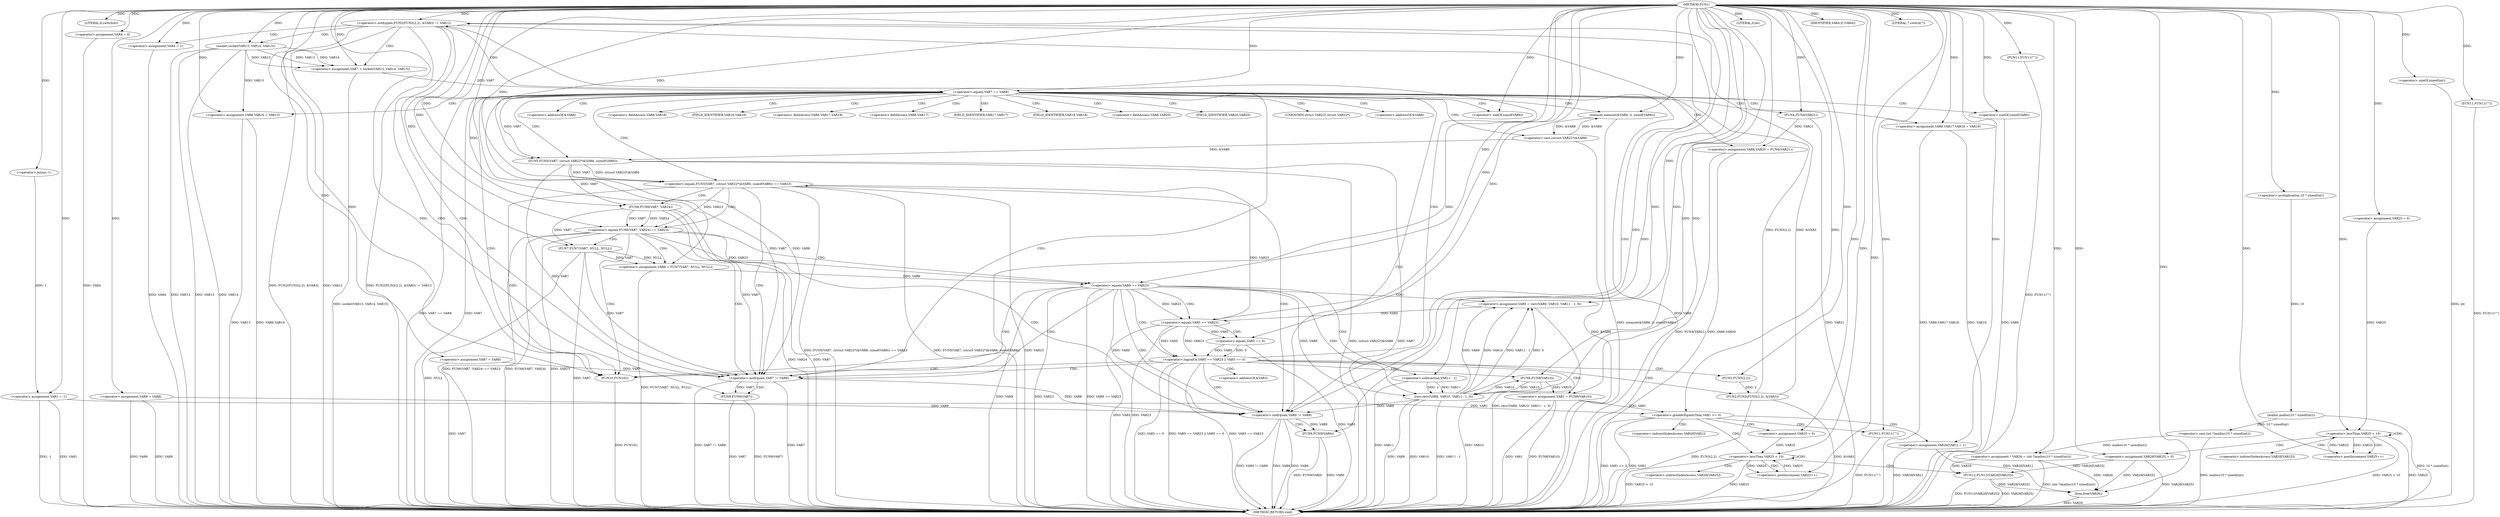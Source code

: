 digraph FUN1 {  
"1000100" [label = "(METHOD,FUN1)" ]
"1000326" [label = "(METHOD_RETURN,void)" ]
"1000103" [label = "(<operator>.assignment,VAR1 = -1)" ]
"1000105" [label = "(<operator>.minus,-1)" ]
"1000108" [label = "(LITERAL,6,switch(6))" ]
"1000114" [label = "(<operator>.assignment,VAR4 = 0)" ]
"1000120" [label = "(<operator>.assignment,VAR7 = VAR8)" ]
"1000124" [label = "(<operator>.assignment,VAR9 = VAR8)" ]
"1000131" [label = "(<operator>.notEquals,FUN2(FUN3(2,2), &VAR3) != VAR12)" ]
"1000132" [label = "(FUN2,FUN2(FUN3(2,2), &VAR3))" ]
"1000133" [label = "(FUN3,FUN3(2,2))" ]
"1000141" [label = "(<operator>.assignment,VAR4 = 1)" ]
"1000144" [label = "(<operator>.assignment,VAR7 = socket(VAR13, VAR14, VAR15))" ]
"1000146" [label = "(socket,socket(VAR13, VAR14, VAR15))" ]
"1000151" [label = "(<operator>.equals,VAR7 == VAR8)" ]
"1000156" [label = "(memset,memset(&VAR6, 0, sizeof(VAR6)))" ]
"1000160" [label = "(<operator>.sizeOf,sizeof(VAR6))" ]
"1000162" [label = "(<operator>.assignment,VAR6.VAR16 = VAR13)" ]
"1000167" [label = "(<operator>.assignment,VAR6.VAR17.VAR18 = VAR19)" ]
"1000174" [label = "(<operator>.assignment,VAR6.VAR20 = FUN4(VAR21))" ]
"1000178" [label = "(FUN4,FUN4(VAR21))" ]
"1000181" [label = "(<operator>.equals,FUN5(VAR7, (struct VAR22*)&VAR6, sizeof(VAR6)) == VAR23)" ]
"1000182" [label = "(FUN5,FUN5(VAR7, (struct VAR22*)&VAR6, sizeof(VAR6)))" ]
"1000184" [label = "(<operator>.cast,(struct VAR22*)&VAR6)" ]
"1000188" [label = "(<operator>.sizeOf,sizeof(VAR6))" ]
"1000194" [label = "(<operator>.equals,FUN6(VAR7, VAR24) == VAR23)" ]
"1000195" [label = "(FUN6,FUN6(VAR7, VAR24))" ]
"1000201" [label = "(<operator>.assignment,VAR9 = FUN7(VAR7, NULL, NULL))" ]
"1000203" [label = "(FUN7,FUN7(VAR7, NULL, NULL))" ]
"1000208" [label = "(<operator>.equals,VAR9 == VAR23)" ]
"1000213" [label = "(<operator>.assignment,VAR5 = recv(VAR9, VAR10, VAR11 - 1, 0))" ]
"1000215" [label = "(recv,recv(VAR9, VAR10, VAR11 - 1, 0))" ]
"1000218" [label = "(<operator>.subtraction,VAR11 - 1)" ]
"1000223" [label = "(<operator>.logicalOr,VAR5 == VAR23 || VAR5 == 0)" ]
"1000224" [label = "(<operator>.equals,VAR5 == VAR23)" ]
"1000227" [label = "(<operator>.equals,VAR5 == 0)" ]
"1000232" [label = "(<operator>.assignment,VAR1 = FUN8(VAR10))" ]
"1000234" [label = "(FUN8,FUN8(VAR10))" ]
"1000236" [label = "(LITERAL,0,do)" ]
"1000238" [label = "(<operator>.notEquals,VAR7 != VAR8)" ]
"1000242" [label = "(FUN9,FUN9(VAR7))" ]
"1000245" [label = "(<operator>.notEquals,VAR9 != VAR8)" ]
"1000249" [label = "(FUN9,FUN9(VAR9))" ]
"1000252" [label = "(IDENTIFIER,VAR4,if (VAR4))" ]
"1000254" [label = "(FUN10,FUN10())" ]
"1000257" [label = "(FUN11,FUN11(\"\"))" ]
"1000261" [label = "(LITERAL,7,switch(7))" ]
"1000267" [label = "(<operator>.assignment,* VAR26 = (int *)malloc(10 * sizeof(int)))" ]
"1000269" [label = "(<operator>.cast,(int *)malloc(10 * sizeof(int)))" ]
"1000271" [label = "(malloc,malloc(10 * sizeof(int)))" ]
"1000272" [label = "(<operator>.multiplication,10 * sizeof(int))" ]
"1000274" [label = "(<operator>.sizeOf,sizeof(int))" ]
"1000277" [label = "(<operator>.assignment,VAR25 = 0)" ]
"1000280" [label = "(<operator>.lessThan,VAR25 < 10)" ]
"1000283" [label = "(<operator>.postIncrement,VAR25++)" ]
"1000286" [label = "(<operator>.assignment,VAR26[VAR25] = 0)" ]
"1000292" [label = "(<operator>.greaterEqualsThan,VAR1 >= 0)" ]
"1000296" [label = "(<operator>.assignment,VAR26[VAR1] = 1)" ]
"1000302" [label = "(<operator>.assignment,VAR25 = 0)" ]
"1000305" [label = "(<operator>.lessThan,VAR25 < 10)" ]
"1000308" [label = "(<operator>.postIncrement,VAR25++)" ]
"1000311" [label = "(FUN12,FUN12(VAR26[VAR25]))" ]
"1000317" [label = "(FUN11,FUN11(\"\"))" ]
"1000319" [label = "(free,free(VAR26))" ]
"1000323" [label = "(FUN11,FUN11(\"\"))" ]
"1000136" [label = "(<operator>.addressOf,&VAR3)" ]
"1000157" [label = "(<operator>.addressOf,&VAR6)" ]
"1000163" [label = "(<operator>.fieldAccess,VAR6.VAR16)" ]
"1000165" [label = "(FIELD_IDENTIFIER,VAR16,VAR16)" ]
"1000168" [label = "(<operator>.fieldAccess,VAR6.VAR17.VAR18)" ]
"1000169" [label = "(<operator>.fieldAccess,VAR6.VAR17)" ]
"1000171" [label = "(FIELD_IDENTIFIER,VAR17,VAR17)" ]
"1000172" [label = "(FIELD_IDENTIFIER,VAR18,VAR18)" ]
"1000175" [label = "(<operator>.fieldAccess,VAR6.VAR20)" ]
"1000177" [label = "(FIELD_IDENTIFIER,VAR20,VAR20)" ]
"1000185" [label = "(UNKNOWN,struct VAR22*,struct VAR22*)" ]
"1000186" [label = "(<operator>.addressOf,&VAR6)" ]
"1000287" [label = "(<operator>.indirectIndexAccess,VAR26[VAR25])" ]
"1000297" [label = "(<operator>.indirectIndexAccess,VAR26[VAR1])" ]
"1000312" [label = "(<operator>.indirectIndexAccess,VAR26[VAR25])" ]
  "1000181" -> "1000326"  [ label = "DDG: FUN5(VAR7, (struct VAR22*)&VAR6, sizeof(VAR6)) == VAR23"] 
  "1000151" -> "1000326"  [ label = "DDG: VAR8"] 
  "1000132" -> "1000326"  [ label = "DDG: FUN3(2,2)"] 
  "1000296" -> "1000326"  [ label = "DDG: VAR26[VAR1]"] 
  "1000181" -> "1000326"  [ label = "DDG: FUN5(VAR7, (struct VAR22*)&VAR6, sizeof(VAR6))"] 
  "1000174" -> "1000326"  [ label = "DDG: FUN4(VAR21)"] 
  "1000167" -> "1000326"  [ label = "DDG: VAR6.VAR17.VAR18"] 
  "1000184" -> "1000326"  [ label = "DDG: &VAR6"] 
  "1000124" -> "1000326"  [ label = "DDG: VAR8"] 
  "1000311" -> "1000326"  [ label = "DDG: VAR26[VAR25]"] 
  "1000141" -> "1000326"  [ label = "DDG: VAR4"] 
  "1000224" -> "1000326"  [ label = "DDG: VAR5"] 
  "1000124" -> "1000326"  [ label = "DDG: VAR9"] 
  "1000194" -> "1000326"  [ label = "DDG: FUN6(VAR7, VAR24) == VAR23"] 
  "1000223" -> "1000326"  [ label = "DDG: VAR5 == 0"] 
  "1000292" -> "1000326"  [ label = "DDG: VAR1 >= 0"] 
  "1000223" -> "1000326"  [ label = "DDG: VAR5 == VAR23 || VAR5 == 0"] 
  "1000208" -> "1000326"  [ label = "DDG: VAR9"] 
  "1000208" -> "1000326"  [ label = "DDG: VAR23"] 
  "1000151" -> "1000326"  [ label = "DDG: VAR7 == VAR8"] 
  "1000232" -> "1000326"  [ label = "DDG: VAR1"] 
  "1000238" -> "1000326"  [ label = "DDG: VAR7"] 
  "1000274" -> "1000326"  [ label = "DDG: int"] 
  "1000234" -> "1000326"  [ label = "DDG: VAR10"] 
  "1000280" -> "1000326"  [ label = "DDG: VAR25 < 10"] 
  "1000181" -> "1000326"  [ label = "DDG: VAR23"] 
  "1000292" -> "1000326"  [ label = "DDG: VAR1"] 
  "1000215" -> "1000326"  [ label = "DDG: VAR9"] 
  "1000286" -> "1000326"  [ label = "DDG: VAR26[VAR25]"] 
  "1000178" -> "1000326"  [ label = "DDG: VAR21"] 
  "1000103" -> "1000326"  [ label = "DDG: VAR1"] 
  "1000103" -> "1000326"  [ label = "DDG: -1"] 
  "1000224" -> "1000326"  [ label = "DDG: VAR23"] 
  "1000218" -> "1000326"  [ label = "DDG: VAR11"] 
  "1000215" -> "1000326"  [ label = "DDG: VAR10"] 
  "1000311" -> "1000326"  [ label = "DDG: FUN12(VAR26[VAR25])"] 
  "1000227" -> "1000326"  [ label = "DDG: VAR5"] 
  "1000254" -> "1000326"  [ label = "DDG: FUN10()"] 
  "1000188" -> "1000326"  [ label = "DDG: VAR6"] 
  "1000238" -> "1000326"  [ label = "DDG: VAR7 != VAR8"] 
  "1000305" -> "1000326"  [ label = "DDG: VAR25 < 10"] 
  "1000203" -> "1000326"  [ label = "DDG: NULL"] 
  "1000131" -> "1000326"  [ label = "DDG: FUN2(FUN3(2,2), &VAR3)"] 
  "1000194" -> "1000326"  [ label = "DDG: FUN6(VAR7, VAR24)"] 
  "1000182" -> "1000326"  [ label = "DDG: (struct VAR22*)&VAR6"] 
  "1000151" -> "1000326"  [ label = "DDG: VAR7"] 
  "1000267" -> "1000326"  [ label = "DDG: (int *)malloc(10 * sizeof(int))"] 
  "1000162" -> "1000326"  [ label = "DDG: VAR13"] 
  "1000120" -> "1000326"  [ label = "DDG: VAR7"] 
  "1000215" -> "1000326"  [ label = "DDG: VAR11 - 1"] 
  "1000201" -> "1000326"  [ label = "DDG: FUN7(VAR7, NULL, NULL)"] 
  "1000114" -> "1000326"  [ label = "DDG: VAR4"] 
  "1000208" -> "1000326"  [ label = "DDG: VAR9 == VAR23"] 
  "1000146" -> "1000326"  [ label = "DDG: VAR15"] 
  "1000305" -> "1000326"  [ label = "DDG: VAR25"] 
  "1000146" -> "1000326"  [ label = "DDG: VAR14"] 
  "1000195" -> "1000326"  [ label = "DDG: VAR24"] 
  "1000280" -> "1000326"  [ label = "DDG: VAR25"] 
  "1000167" -> "1000326"  [ label = "DDG: VAR19"] 
  "1000232" -> "1000326"  [ label = "DDG: FUN8(VAR10)"] 
  "1000132" -> "1000326"  [ label = "DDG: &VAR3"] 
  "1000242" -> "1000326"  [ label = "DDG: FUN9(VAR7)"] 
  "1000213" -> "1000326"  [ label = "DDG: recv(VAR9, VAR10, VAR11 - 1, 0)"] 
  "1000323" -> "1000326"  [ label = "DDG: FUN11(\"\")"] 
  "1000257" -> "1000326"  [ label = "DDG: FUN11(\"\")"] 
  "1000156" -> "1000326"  [ label = "DDG: memset(&VAR6, 0, sizeof(VAR6))"] 
  "1000249" -> "1000326"  [ label = "DDG: VAR9"] 
  "1000271" -> "1000326"  [ label = "DDG: 10 * sizeof(int)"] 
  "1000131" -> "1000326"  [ label = "DDG: VAR12"] 
  "1000319" -> "1000326"  [ label = "DDG: VAR26"] 
  "1000245" -> "1000326"  [ label = "DDG: VAR9 != VAR8"] 
  "1000162" -> "1000326"  [ label = "DDG: VAR6.VAR16"] 
  "1000195" -> "1000326"  [ label = "DDG: VAR7"] 
  "1000245" -> "1000326"  [ label = "DDG: VAR9"] 
  "1000144" -> "1000326"  [ label = "DDG: socket(VAR13, VAR14, VAR15)"] 
  "1000146" -> "1000326"  [ label = "DDG: VAR13"] 
  "1000269" -> "1000326"  [ label = "DDG: malloc(10 * sizeof(int))"] 
  "1000182" -> "1000326"  [ label = "DDG: VAR7"] 
  "1000242" -> "1000326"  [ label = "DDG: VAR7"] 
  "1000174" -> "1000326"  [ label = "DDG: VAR6.VAR20"] 
  "1000245" -> "1000326"  [ label = "DDG: VAR8"] 
  "1000249" -> "1000326"  [ label = "DDG: FUN9(VAR9)"] 
  "1000223" -> "1000326"  [ label = "DDG: VAR5 == VAR23"] 
  "1000131" -> "1000326"  [ label = "DDG: FUN2(FUN3(2,2), &VAR3) != VAR12"] 
  "1000203" -> "1000326"  [ label = "DDG: VAR7"] 
  "1000194" -> "1000326"  [ label = "DDG: VAR23"] 
  "1000317" -> "1000326"  [ label = "DDG: FUN11(\"\")"] 
  "1000105" -> "1000103"  [ label = "DDG: 1"] 
  "1000100" -> "1000103"  [ label = "DDG: "] 
  "1000100" -> "1000105"  [ label = "DDG: "] 
  "1000100" -> "1000108"  [ label = "DDG: "] 
  "1000100" -> "1000114"  [ label = "DDG: "] 
  "1000100" -> "1000120"  [ label = "DDG: "] 
  "1000100" -> "1000124"  [ label = "DDG: "] 
  "1000132" -> "1000131"  [ label = "DDG: FUN3(2,2)"] 
  "1000132" -> "1000131"  [ label = "DDG: &VAR3"] 
  "1000133" -> "1000132"  [ label = "DDG: 2"] 
  "1000100" -> "1000133"  [ label = "DDG: "] 
  "1000100" -> "1000131"  [ label = "DDG: "] 
  "1000100" -> "1000141"  [ label = "DDG: "] 
  "1000146" -> "1000144"  [ label = "DDG: VAR13"] 
  "1000146" -> "1000144"  [ label = "DDG: VAR14"] 
  "1000146" -> "1000144"  [ label = "DDG: VAR15"] 
  "1000100" -> "1000144"  [ label = "DDG: "] 
  "1000100" -> "1000146"  [ label = "DDG: "] 
  "1000144" -> "1000151"  [ label = "DDG: VAR7"] 
  "1000100" -> "1000151"  [ label = "DDG: "] 
  "1000184" -> "1000156"  [ label = "DDG: &VAR6"] 
  "1000100" -> "1000156"  [ label = "DDG: "] 
  "1000100" -> "1000160"  [ label = "DDG: "] 
  "1000146" -> "1000162"  [ label = "DDG: VAR13"] 
  "1000100" -> "1000162"  [ label = "DDG: "] 
  "1000100" -> "1000167"  [ label = "DDG: "] 
  "1000178" -> "1000174"  [ label = "DDG: VAR21"] 
  "1000100" -> "1000178"  [ label = "DDG: "] 
  "1000182" -> "1000181"  [ label = "DDG: VAR7"] 
  "1000182" -> "1000181"  [ label = "DDG: (struct VAR22*)&VAR6"] 
  "1000151" -> "1000182"  [ label = "DDG: VAR7"] 
  "1000100" -> "1000182"  [ label = "DDG: "] 
  "1000184" -> "1000182"  [ label = "DDG: &VAR6"] 
  "1000156" -> "1000184"  [ label = "DDG: &VAR6"] 
  "1000100" -> "1000188"  [ label = "DDG: "] 
  "1000224" -> "1000181"  [ label = "DDG: VAR23"] 
  "1000100" -> "1000181"  [ label = "DDG: "] 
  "1000195" -> "1000194"  [ label = "DDG: VAR7"] 
  "1000195" -> "1000194"  [ label = "DDG: VAR24"] 
  "1000182" -> "1000195"  [ label = "DDG: VAR7"] 
  "1000100" -> "1000195"  [ label = "DDG: "] 
  "1000181" -> "1000194"  [ label = "DDG: VAR23"] 
  "1000100" -> "1000194"  [ label = "DDG: "] 
  "1000203" -> "1000201"  [ label = "DDG: VAR7"] 
  "1000203" -> "1000201"  [ label = "DDG: NULL"] 
  "1000100" -> "1000201"  [ label = "DDG: "] 
  "1000195" -> "1000203"  [ label = "DDG: VAR7"] 
  "1000100" -> "1000203"  [ label = "DDG: "] 
  "1000201" -> "1000208"  [ label = "DDG: VAR9"] 
  "1000100" -> "1000208"  [ label = "DDG: "] 
  "1000194" -> "1000208"  [ label = "DDG: VAR23"] 
  "1000215" -> "1000213"  [ label = "DDG: VAR9"] 
  "1000215" -> "1000213"  [ label = "DDG: VAR10"] 
  "1000215" -> "1000213"  [ label = "DDG: VAR11 - 1"] 
  "1000215" -> "1000213"  [ label = "DDG: 0"] 
  "1000100" -> "1000213"  [ label = "DDG: "] 
  "1000208" -> "1000215"  [ label = "DDG: VAR9"] 
  "1000100" -> "1000215"  [ label = "DDG: "] 
  "1000234" -> "1000215"  [ label = "DDG: VAR10"] 
  "1000218" -> "1000215"  [ label = "DDG: VAR11"] 
  "1000218" -> "1000215"  [ label = "DDG: 1"] 
  "1000100" -> "1000218"  [ label = "DDG: "] 
  "1000224" -> "1000223"  [ label = "DDG: VAR5"] 
  "1000224" -> "1000223"  [ label = "DDG: VAR23"] 
  "1000213" -> "1000224"  [ label = "DDG: VAR5"] 
  "1000100" -> "1000224"  [ label = "DDG: "] 
  "1000208" -> "1000224"  [ label = "DDG: VAR23"] 
  "1000227" -> "1000223"  [ label = "DDG: VAR5"] 
  "1000227" -> "1000223"  [ label = "DDG: 0"] 
  "1000224" -> "1000227"  [ label = "DDG: VAR5"] 
  "1000100" -> "1000227"  [ label = "DDG: "] 
  "1000234" -> "1000232"  [ label = "DDG: VAR10"] 
  "1000100" -> "1000232"  [ label = "DDG: "] 
  "1000215" -> "1000234"  [ label = "DDG: VAR10"] 
  "1000100" -> "1000234"  [ label = "DDG: "] 
  "1000100" -> "1000236"  [ label = "DDG: "] 
  "1000151" -> "1000238"  [ label = "DDG: VAR7"] 
  "1000120" -> "1000238"  [ label = "DDG: VAR7"] 
  "1000195" -> "1000238"  [ label = "DDG: VAR7"] 
  "1000182" -> "1000238"  [ label = "DDG: VAR7"] 
  "1000203" -> "1000238"  [ label = "DDG: VAR7"] 
  "1000100" -> "1000238"  [ label = "DDG: "] 
  "1000151" -> "1000238"  [ label = "DDG: VAR8"] 
  "1000238" -> "1000242"  [ label = "DDG: VAR7"] 
  "1000100" -> "1000242"  [ label = "DDG: "] 
  "1000124" -> "1000245"  [ label = "DDG: VAR9"] 
  "1000208" -> "1000245"  [ label = "DDG: VAR9"] 
  "1000215" -> "1000245"  [ label = "DDG: VAR9"] 
  "1000100" -> "1000245"  [ label = "DDG: "] 
  "1000238" -> "1000245"  [ label = "DDG: VAR8"] 
  "1000245" -> "1000249"  [ label = "DDG: VAR9"] 
  "1000100" -> "1000249"  [ label = "DDG: "] 
  "1000100" -> "1000252"  [ label = "DDG: "] 
  "1000100" -> "1000254"  [ label = "DDG: "] 
  "1000100" -> "1000257"  [ label = "DDG: "] 
  "1000100" -> "1000261"  [ label = "DDG: "] 
  "1000269" -> "1000267"  [ label = "DDG: malloc(10 * sizeof(int))"] 
  "1000100" -> "1000267"  [ label = "DDG: "] 
  "1000271" -> "1000269"  [ label = "DDG: 10 * sizeof(int)"] 
  "1000272" -> "1000271"  [ label = "DDG: 10"] 
  "1000100" -> "1000272"  [ label = "DDG: "] 
  "1000100" -> "1000274"  [ label = "DDG: "] 
  "1000100" -> "1000277"  [ label = "DDG: "] 
  "1000283" -> "1000280"  [ label = "DDG: VAR25"] 
  "1000277" -> "1000280"  [ label = "DDG: VAR25"] 
  "1000100" -> "1000280"  [ label = "DDG: "] 
  "1000280" -> "1000283"  [ label = "DDG: VAR25"] 
  "1000100" -> "1000283"  [ label = "DDG: "] 
  "1000100" -> "1000286"  [ label = "DDG: "] 
  "1000232" -> "1000292"  [ label = "DDG: VAR1"] 
  "1000103" -> "1000292"  [ label = "DDG: VAR1"] 
  "1000100" -> "1000292"  [ label = "DDG: "] 
  "1000100" -> "1000296"  [ label = "DDG: "] 
  "1000100" -> "1000302"  [ label = "DDG: "] 
  "1000308" -> "1000305"  [ label = "DDG: VAR25"] 
  "1000302" -> "1000305"  [ label = "DDG: VAR25"] 
  "1000100" -> "1000305"  [ label = "DDG: "] 
  "1000305" -> "1000308"  [ label = "DDG: VAR25"] 
  "1000100" -> "1000308"  [ label = "DDG: "] 
  "1000286" -> "1000311"  [ label = "DDG: VAR26[VAR25]"] 
  "1000267" -> "1000311"  [ label = "DDG: VAR26"] 
  "1000100" -> "1000317"  [ label = "DDG: "] 
  "1000311" -> "1000319"  [ label = "DDG: VAR26[VAR25]"] 
  "1000286" -> "1000319"  [ label = "DDG: VAR26[VAR25]"] 
  "1000267" -> "1000319"  [ label = "DDG: VAR26"] 
  "1000296" -> "1000319"  [ label = "DDG: VAR26[VAR1]"] 
  "1000100" -> "1000319"  [ label = "DDG: "] 
  "1000100" -> "1000323"  [ label = "DDG: "] 
  "1000131" -> "1000141"  [ label = "CDG: "] 
  "1000131" -> "1000144"  [ label = "CDG: "] 
  "1000131" -> "1000151"  [ label = "CDG: "] 
  "1000131" -> "1000146"  [ label = "CDG: "] 
  "1000131" -> "1000238"  [ label = "CDG: "] 
  "1000131" -> "1000245"  [ label = "CDG: "] 
  "1000131" -> "1000254"  [ label = "CDG: "] 
  "1000151" -> "1000174"  [ label = "CDG: "] 
  "1000151" -> "1000156"  [ label = "CDG: "] 
  "1000151" -> "1000182"  [ label = "CDG: "] 
  "1000151" -> "1000165"  [ label = "CDG: "] 
  "1000151" -> "1000157"  [ label = "CDG: "] 
  "1000151" -> "1000188"  [ label = "CDG: "] 
  "1000151" -> "1000167"  [ label = "CDG: "] 
  "1000151" -> "1000175"  [ label = "CDG: "] 
  "1000151" -> "1000160"  [ label = "CDG: "] 
  "1000151" -> "1000185"  [ label = "CDG: "] 
  "1000151" -> "1000186"  [ label = "CDG: "] 
  "1000151" -> "1000172"  [ label = "CDG: "] 
  "1000151" -> "1000169"  [ label = "CDG: "] 
  "1000151" -> "1000163"  [ label = "CDG: "] 
  "1000151" -> "1000168"  [ label = "CDG: "] 
  "1000151" -> "1000178"  [ label = "CDG: "] 
  "1000151" -> "1000171"  [ label = "CDG: "] 
  "1000151" -> "1000184"  [ label = "CDG: "] 
  "1000151" -> "1000177"  [ label = "CDG: "] 
  "1000151" -> "1000162"  [ label = "CDG: "] 
  "1000151" -> "1000181"  [ label = "CDG: "] 
  "1000151" -> "1000238"  [ label = "CDG: "] 
  "1000151" -> "1000245"  [ label = "CDG: "] 
  "1000151" -> "1000254"  [ label = "CDG: "] 
  "1000181" -> "1000194"  [ label = "CDG: "] 
  "1000181" -> "1000195"  [ label = "CDG: "] 
  "1000181" -> "1000238"  [ label = "CDG: "] 
  "1000181" -> "1000245"  [ label = "CDG: "] 
  "1000181" -> "1000254"  [ label = "CDG: "] 
  "1000194" -> "1000208"  [ label = "CDG: "] 
  "1000194" -> "1000201"  [ label = "CDG: "] 
  "1000194" -> "1000203"  [ label = "CDG: "] 
  "1000194" -> "1000238"  [ label = "CDG: "] 
  "1000194" -> "1000245"  [ label = "CDG: "] 
  "1000194" -> "1000254"  [ label = "CDG: "] 
  "1000208" -> "1000224"  [ label = "CDG: "] 
  "1000208" -> "1000213"  [ label = "CDG: "] 
  "1000208" -> "1000215"  [ label = "CDG: "] 
  "1000208" -> "1000218"  [ label = "CDG: "] 
  "1000208" -> "1000223"  [ label = "CDG: "] 
  "1000208" -> "1000238"  [ label = "CDG: "] 
  "1000208" -> "1000245"  [ label = "CDG: "] 
  "1000208" -> "1000254"  [ label = "CDG: "] 
  "1000223" -> "1000232"  [ label = "CDG: "] 
  "1000223" -> "1000234"  [ label = "CDG: "] 
  "1000223" -> "1000238"  [ label = "CDG: "] 
  "1000223" -> "1000133"  [ label = "CDG: "] 
  "1000223" -> "1000132"  [ label = "CDG: "] 
  "1000223" -> "1000245"  [ label = "CDG: "] 
  "1000223" -> "1000136"  [ label = "CDG: "] 
  "1000223" -> "1000131"  [ label = "CDG: "] 
  "1000223" -> "1000254"  [ label = "CDG: "] 
  "1000224" -> "1000227"  [ label = "CDG: "] 
  "1000238" -> "1000242"  [ label = "CDG: "] 
  "1000245" -> "1000249"  [ label = "CDG: "] 
  "1000280" -> "1000286"  [ label = "CDG: "] 
  "1000280" -> "1000283"  [ label = "CDG: "] 
  "1000280" -> "1000280"  [ label = "CDG: "] 
  "1000280" -> "1000287"  [ label = "CDG: "] 
  "1000292" -> "1000305"  [ label = "CDG: "] 
  "1000292" -> "1000302"  [ label = "CDG: "] 
  "1000292" -> "1000297"  [ label = "CDG: "] 
  "1000292" -> "1000296"  [ label = "CDG: "] 
  "1000292" -> "1000317"  [ label = "CDG: "] 
  "1000305" -> "1000305"  [ label = "CDG: "] 
  "1000305" -> "1000312"  [ label = "CDG: "] 
  "1000305" -> "1000308"  [ label = "CDG: "] 
  "1000305" -> "1000311"  [ label = "CDG: "] 
}
